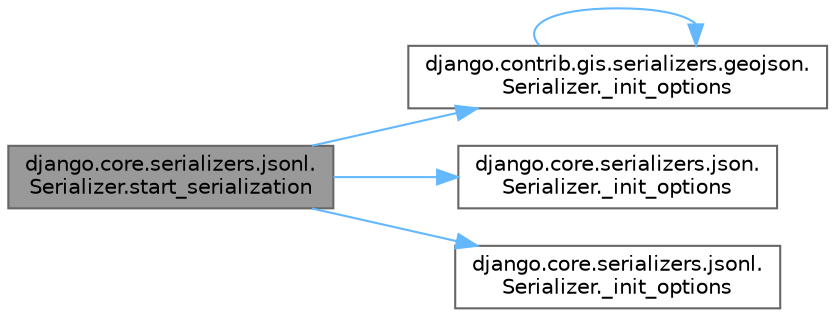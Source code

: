 digraph "django.core.serializers.jsonl.Serializer.start_serialization"
{
 // LATEX_PDF_SIZE
  bgcolor="transparent";
  edge [fontname=Helvetica,fontsize=10,labelfontname=Helvetica,labelfontsize=10];
  node [fontname=Helvetica,fontsize=10,shape=box,height=0.2,width=0.4];
  rankdir="LR";
  Node1 [id="Node000001",label="django.core.serializers.jsonl.\lSerializer.start_serialization",height=0.2,width=0.4,color="gray40", fillcolor="grey60", style="filled", fontcolor="black",tooltip=" "];
  Node1 -> Node2 [id="edge1_Node000001_Node000002",color="steelblue1",style="solid",tooltip=" "];
  Node2 [id="Node000002",label="django.contrib.gis.serializers.geojson.\lSerializer._init_options",height=0.2,width=0.4,color="grey40", fillcolor="white", style="filled",URL="$classdjango_1_1contrib_1_1gis_1_1serializers_1_1geojson_1_1_serializer.html#a217f9ca30baf472a722a9b184ea5fbb5",tooltip=" "];
  Node2 -> Node2 [id="edge2_Node000002_Node000002",color="steelblue1",style="solid",tooltip=" "];
  Node1 -> Node3 [id="edge3_Node000001_Node000003",color="steelblue1",style="solid",tooltip=" "];
  Node3 [id="Node000003",label="django.core.serializers.json.\lSerializer._init_options",height=0.2,width=0.4,color="grey40", fillcolor="white", style="filled",URL="$classdjango_1_1core_1_1serializers_1_1json_1_1_serializer.html#a603ffdbd07e2ee0cab09ac713c90a185",tooltip=" "];
  Node1 -> Node4 [id="edge4_Node000001_Node000004",color="steelblue1",style="solid",tooltip=" "];
  Node4 [id="Node000004",label="django.core.serializers.jsonl.\lSerializer._init_options",height=0.2,width=0.4,color="grey40", fillcolor="white", style="filled",URL="$classdjango_1_1core_1_1serializers_1_1jsonl_1_1_serializer.html#a87d25211b8e3ea3f140b5223c79d85b1",tooltip=" "];
}
